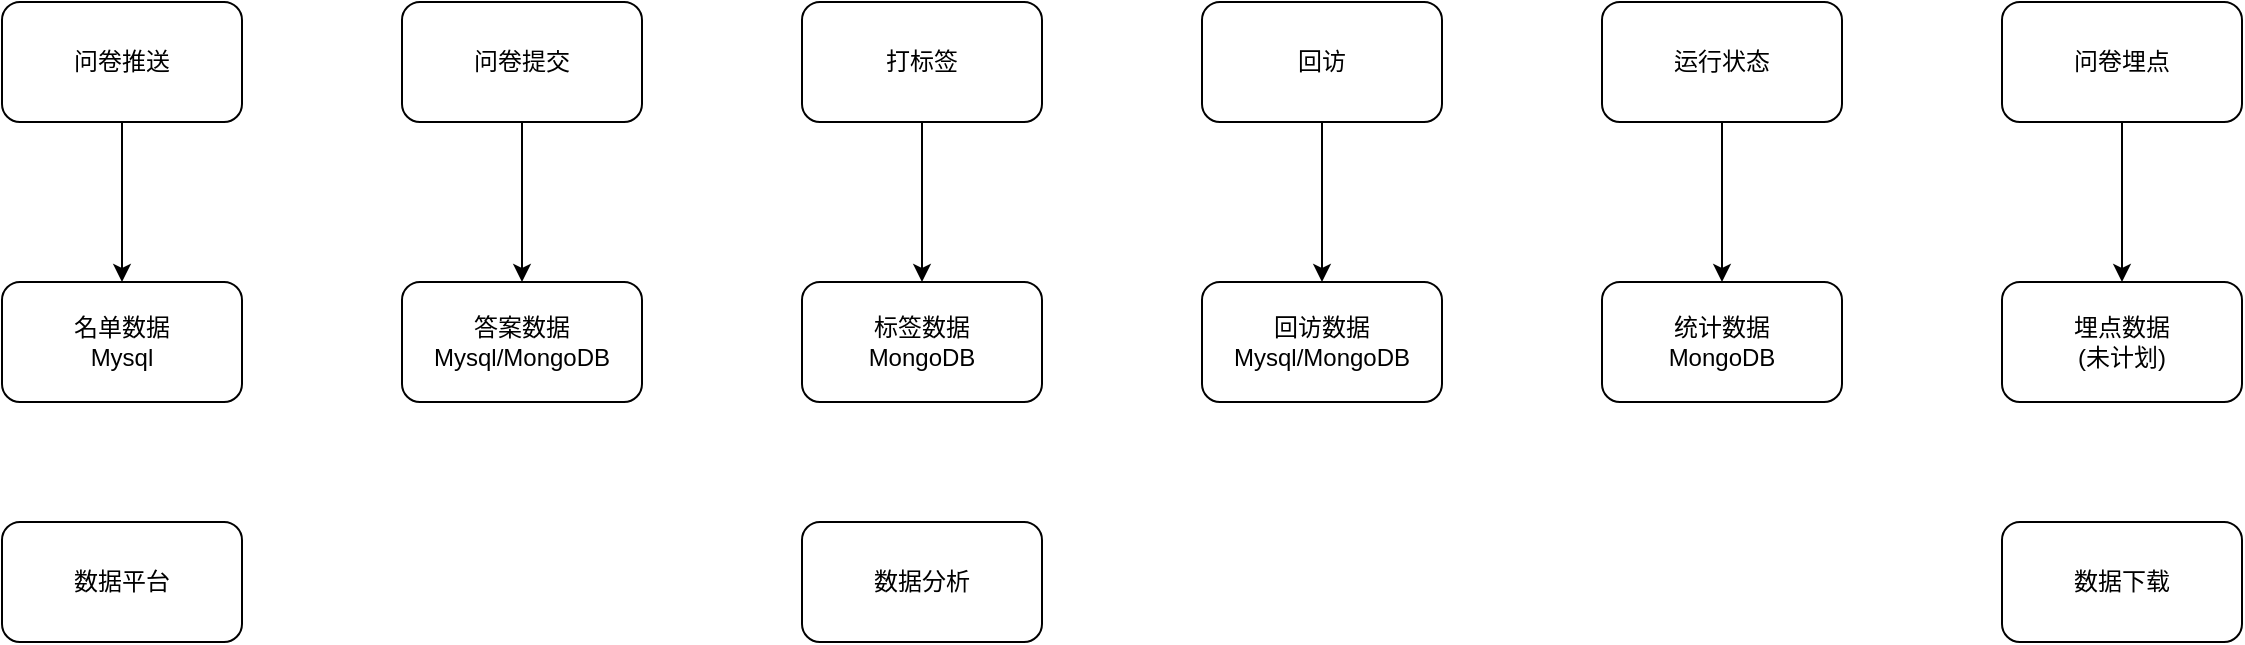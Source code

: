 <mxfile version="10.6.3" type="github"><diagram id="1qdd8K1jBrsahOiI5uuQ" name="Page-1"><mxGraphModel dx="918" dy="585" grid="1" gridSize="10" guides="1" tooltips="1" connect="1" arrows="1" fold="1" page="1" pageScale="1" pageWidth="827" pageHeight="1169" math="0" shadow="0"><root><mxCell id="0"/><mxCell id="1" parent="0"/><mxCell id="bzGM8t5hJH0zgqqlNrET-14" value="" style="edgeStyle=orthogonalEdgeStyle;rounded=0;orthogonalLoop=1;jettySize=auto;html=1;" edge="1" parent="1" source="bzGM8t5hJH0zgqqlNrET-4" target="bzGM8t5hJH0zgqqlNrET-13"><mxGeometry relative="1" as="geometry"/></mxCell><mxCell id="bzGM8t5hJH0zgqqlNrET-4" value="问卷推送" style="rounded=1;whiteSpace=wrap;html=1;" vertex="1" parent="1"><mxGeometry x="400" y="340" width="120" height="60" as="geometry"/></mxCell><mxCell id="bzGM8t5hJH0zgqqlNrET-13" value="名单数据&lt;br&gt;Mysql&lt;br&gt;" style="rounded=1;whiteSpace=wrap;html=1;" vertex="1" parent="1"><mxGeometry x="400" y="480" width="120" height="60" as="geometry"/></mxCell><mxCell id="bzGM8t5hJH0zgqqlNrET-16" value="" style="edgeStyle=orthogonalEdgeStyle;rounded=0;orthogonalLoop=1;jettySize=auto;html=1;" edge="1" parent="1" source="bzGM8t5hJH0zgqqlNrET-5" target="bzGM8t5hJH0zgqqlNrET-15"><mxGeometry relative="1" as="geometry"/></mxCell><mxCell id="bzGM8t5hJH0zgqqlNrET-5" value="问卷提交" style="rounded=1;whiteSpace=wrap;html=1;" vertex="1" parent="1"><mxGeometry x="600" y="340" width="120" height="60" as="geometry"/></mxCell><mxCell id="bzGM8t5hJH0zgqqlNrET-15" value="答案数据&lt;br&gt;Mysql/MongoDB&lt;br&gt;" style="rounded=1;whiteSpace=wrap;html=1;" vertex="1" parent="1"><mxGeometry x="600" y="480" width="120" height="60" as="geometry"/></mxCell><mxCell id="bzGM8t5hJH0zgqqlNrET-18" value="" style="edgeStyle=orthogonalEdgeStyle;rounded=0;orthogonalLoop=1;jettySize=auto;html=1;" edge="1" parent="1" source="bzGM8t5hJH0zgqqlNrET-7" target="bzGM8t5hJH0zgqqlNrET-17"><mxGeometry relative="1" as="geometry"/></mxCell><mxCell id="bzGM8t5hJH0zgqqlNrET-7" value="打标签" style="rounded=1;whiteSpace=wrap;html=1;" vertex="1" parent="1"><mxGeometry x="800" y="340" width="120" height="60" as="geometry"/></mxCell><mxCell id="bzGM8t5hJH0zgqqlNrET-17" value="标签数据&lt;br&gt;MongoDB&lt;br&gt;" style="rounded=1;whiteSpace=wrap;html=1;" vertex="1" parent="1"><mxGeometry x="800" y="480" width="120" height="60" as="geometry"/></mxCell><mxCell id="bzGM8t5hJH0zgqqlNrET-22" value="" style="edgeStyle=orthogonalEdgeStyle;rounded=0;orthogonalLoop=1;jettySize=auto;html=1;" edge="1" parent="1" source="bzGM8t5hJH0zgqqlNrET-9" target="bzGM8t5hJH0zgqqlNrET-21"><mxGeometry relative="1" as="geometry"/></mxCell><mxCell id="bzGM8t5hJH0zgqqlNrET-9" value="回访" style="rounded=1;whiteSpace=wrap;html=1;" vertex="1" parent="1"><mxGeometry x="1000" y="340" width="120" height="60" as="geometry"/></mxCell><mxCell id="bzGM8t5hJH0zgqqlNrET-29" value="" style="edgeStyle=orthogonalEdgeStyle;rounded=0;orthogonalLoop=1;jettySize=auto;html=1;" edge="1" parent="1" source="bzGM8t5hJH0zgqqlNrET-26" target="bzGM8t5hJH0zgqqlNrET-28"><mxGeometry relative="1" as="geometry"/></mxCell><mxCell id="bzGM8t5hJH0zgqqlNrET-26" value="运行状态" style="rounded=1;whiteSpace=wrap;html=1;" vertex="1" parent="1"><mxGeometry x="1200" y="340" width="120" height="60" as="geometry"/></mxCell><mxCell id="bzGM8t5hJH0zgqqlNrET-35" value="" style="edgeStyle=orthogonalEdgeStyle;rounded=0;orthogonalLoop=1;jettySize=auto;html=1;" edge="1" parent="1" source="bzGM8t5hJH0zgqqlNrET-32" target="bzGM8t5hJH0zgqqlNrET-34"><mxGeometry relative="1" as="geometry"/></mxCell><mxCell id="bzGM8t5hJH0zgqqlNrET-32" value="问卷埋点" style="rounded=1;whiteSpace=wrap;html=1;" vertex="1" parent="1"><mxGeometry x="1400" y="340" width="120" height="60" as="geometry"/></mxCell><mxCell id="bzGM8t5hJH0zgqqlNrET-34" value="埋点数据&lt;br&gt;(未计划)&lt;br&gt;" style="rounded=1;whiteSpace=wrap;html=1;" vertex="1" parent="1"><mxGeometry x="1400" y="480" width="120" height="60" as="geometry"/></mxCell><mxCell id="bzGM8t5hJH0zgqqlNrET-28" value="统计数据&lt;br&gt;MongoDB&lt;br&gt;" style="rounded=1;whiteSpace=wrap;html=1;" vertex="1" parent="1"><mxGeometry x="1200" y="480" width="120" height="60" as="geometry"/></mxCell><mxCell id="bzGM8t5hJH0zgqqlNrET-21" value="回访数据&lt;br&gt;Mysql/MongoDB&lt;br&gt;" style="rounded=1;whiteSpace=wrap;html=1;" vertex="1" parent="1"><mxGeometry x="1000" y="480" width="120" height="60" as="geometry"/></mxCell><mxCell id="bzGM8t5hJH0zgqqlNrET-36" value="数据平台" style="rounded=1;whiteSpace=wrap;html=1;" vertex="1" parent="1"><mxGeometry x="400" y="600" width="120" height="60" as="geometry"/></mxCell><mxCell id="bzGM8t5hJH0zgqqlNrET-37" value="数据分析" style="rounded=1;whiteSpace=wrap;html=1;" vertex="1" parent="1"><mxGeometry x="800" y="600" width="120" height="60" as="geometry"/></mxCell><mxCell id="bzGM8t5hJH0zgqqlNrET-39" value="数据下载" style="rounded=1;whiteSpace=wrap;html=1;" vertex="1" parent="1"><mxGeometry x="1400" y="600" width="120" height="60" as="geometry"/></mxCell></root></mxGraphModel></diagram></mxfile>